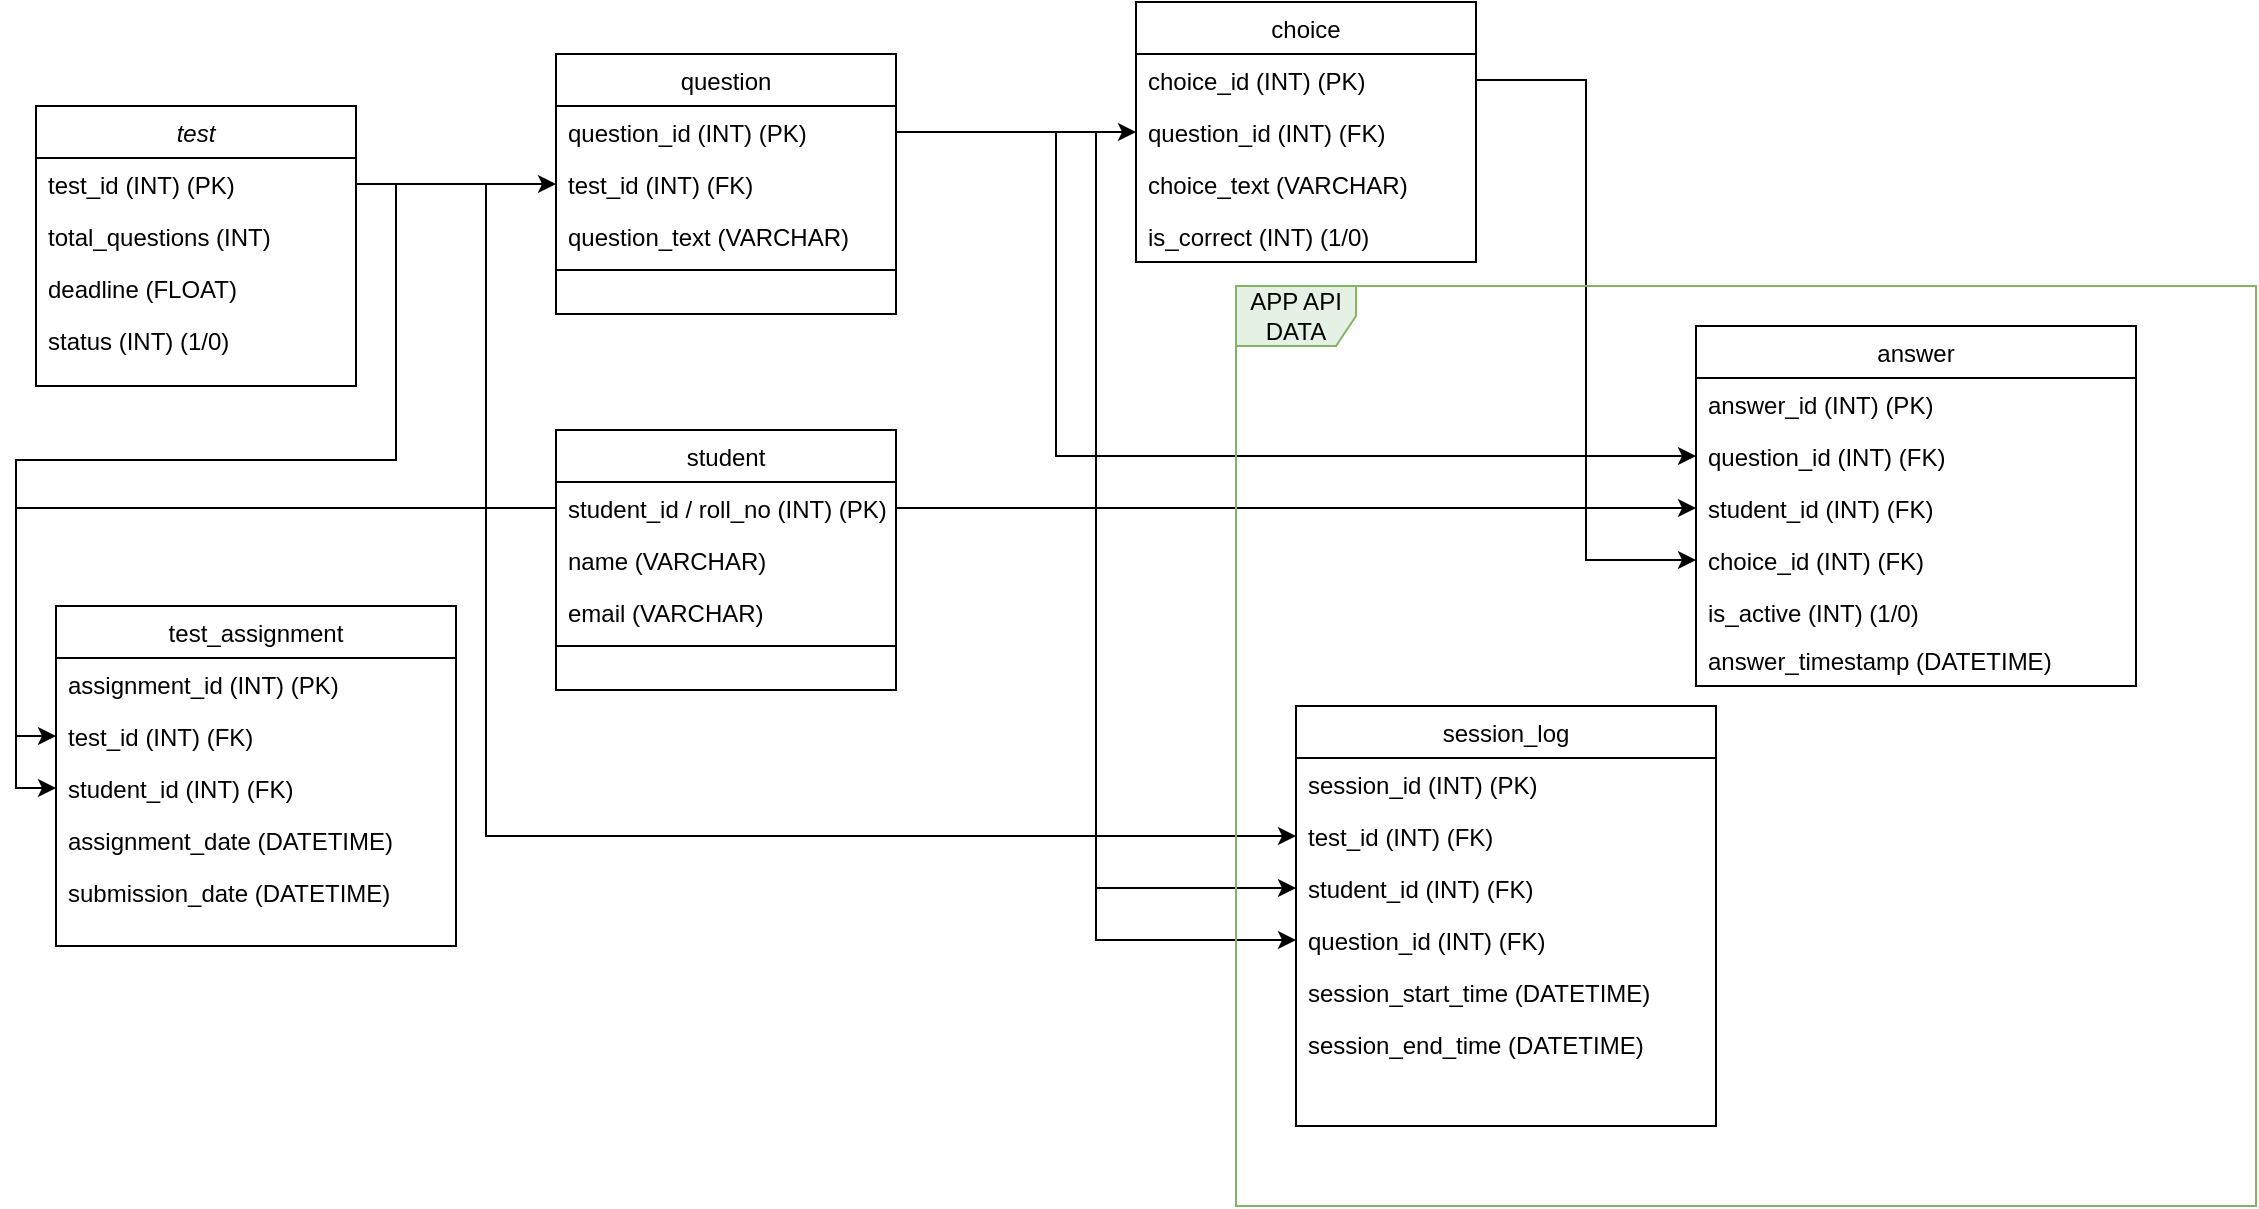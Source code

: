 <mxfile version="24.7.16">
  <diagram id="C5RBs43oDa-KdzZeNtuy" name="Page-1">
    <mxGraphModel dx="1363" dy="924" grid="1" gridSize="10" guides="1" tooltips="1" connect="1" arrows="1" fold="1" page="1" pageScale="1" pageWidth="827" pageHeight="1169" math="0" shadow="0">
      <root>
        <mxCell id="WIyWlLk6GJQsqaUBKTNV-0" />
        <mxCell id="WIyWlLk6GJQsqaUBKTNV-1" parent="WIyWlLk6GJQsqaUBKTNV-0" />
        <mxCell id="zkfFHV4jXpPFQw0GAbJ--0" value="test" style="swimlane;fontStyle=2;align=center;verticalAlign=top;childLayout=stackLayout;horizontal=1;startSize=26;horizontalStack=0;resizeParent=1;resizeLast=0;collapsible=1;marginBottom=0;rounded=0;shadow=0;strokeWidth=1;" parent="WIyWlLk6GJQsqaUBKTNV-1" vertex="1">
          <mxGeometry x="20" y="60" width="160" height="140" as="geometry">
            <mxRectangle x="230" y="140" width="160" height="26" as="alternateBounds" />
          </mxGeometry>
        </mxCell>
        <mxCell id="zkfFHV4jXpPFQw0GAbJ--1" value="test_id (INT) (PK)" style="text;align=left;verticalAlign=top;spacingLeft=4;spacingRight=4;overflow=hidden;rotatable=0;points=[[0,0.5],[1,0.5]];portConstraint=eastwest;" parent="zkfFHV4jXpPFQw0GAbJ--0" vertex="1">
          <mxGeometry y="26" width="160" height="26" as="geometry" />
        </mxCell>
        <mxCell id="zkfFHV4jXpPFQw0GAbJ--2" value="total_questions (INT) " style="text;align=left;verticalAlign=top;spacingLeft=4;spacingRight=4;overflow=hidden;rotatable=0;points=[[0,0.5],[1,0.5]];portConstraint=eastwest;rounded=0;shadow=0;html=0;" parent="zkfFHV4jXpPFQw0GAbJ--0" vertex="1">
          <mxGeometry y="52" width="160" height="26" as="geometry" />
        </mxCell>
        <mxCell id="zkfFHV4jXpPFQw0GAbJ--3" value="deadline (FLOAT)" style="text;align=left;verticalAlign=top;spacingLeft=4;spacingRight=4;overflow=hidden;rotatable=0;points=[[0,0.5],[1,0.5]];portConstraint=eastwest;rounded=0;shadow=0;html=0;" parent="zkfFHV4jXpPFQw0GAbJ--0" vertex="1">
          <mxGeometry y="78" width="160" height="26" as="geometry" />
        </mxCell>
        <mxCell id="ddjWA9hMiTF1KmU8gr_W-2" value="status (INT) (1/0)" style="text;align=left;verticalAlign=top;spacingLeft=4;spacingRight=4;overflow=hidden;rotatable=0;points=[[0,0.5],[1,0.5]];portConstraint=eastwest;rounded=0;shadow=0;html=0;" vertex="1" parent="zkfFHV4jXpPFQw0GAbJ--0">
          <mxGeometry y="104" width="160" height="26" as="geometry" />
        </mxCell>
        <mxCell id="zkfFHV4jXpPFQw0GAbJ--17" value="student" style="swimlane;fontStyle=0;align=center;verticalAlign=top;childLayout=stackLayout;horizontal=1;startSize=26;horizontalStack=0;resizeParent=1;resizeLast=0;collapsible=1;marginBottom=0;rounded=0;shadow=0;strokeWidth=1;" parent="WIyWlLk6GJQsqaUBKTNV-1" vertex="1">
          <mxGeometry x="280" y="222" width="170" height="130" as="geometry">
            <mxRectangle x="550" y="140" width="160" height="26" as="alternateBounds" />
          </mxGeometry>
        </mxCell>
        <mxCell id="zkfFHV4jXpPFQw0GAbJ--18" value="student_id / roll_no (INT) (PK)" style="text;align=left;verticalAlign=top;spacingLeft=4;spacingRight=4;overflow=hidden;rotatable=0;points=[[0,0.5],[1,0.5]];portConstraint=eastwest;" parent="zkfFHV4jXpPFQw0GAbJ--17" vertex="1">
          <mxGeometry y="26" width="170" height="26" as="geometry" />
        </mxCell>
        <mxCell id="zkfFHV4jXpPFQw0GAbJ--19" value="name (VARCHAR)" style="text;align=left;verticalAlign=top;spacingLeft=4;spacingRight=4;overflow=hidden;rotatable=0;points=[[0,0.5],[1,0.5]];portConstraint=eastwest;rounded=0;shadow=0;html=0;" parent="zkfFHV4jXpPFQw0GAbJ--17" vertex="1">
          <mxGeometry y="52" width="170" height="26" as="geometry" />
        </mxCell>
        <mxCell id="zkfFHV4jXpPFQw0GAbJ--20" value="email (VARCHAR)" style="text;align=left;verticalAlign=top;spacingLeft=4;spacingRight=4;overflow=hidden;rotatable=0;points=[[0,0.5],[1,0.5]];portConstraint=eastwest;rounded=0;shadow=0;html=0;" parent="zkfFHV4jXpPFQw0GAbJ--17" vertex="1">
          <mxGeometry y="78" width="170" height="26" as="geometry" />
        </mxCell>
        <mxCell id="zkfFHV4jXpPFQw0GAbJ--23" value="" style="line;html=1;strokeWidth=1;align=left;verticalAlign=middle;spacingTop=-1;spacingLeft=3;spacingRight=3;rotatable=0;labelPosition=right;points=[];portConstraint=eastwest;" parent="zkfFHV4jXpPFQw0GAbJ--17" vertex="1">
          <mxGeometry y="104" width="170" height="8" as="geometry" />
        </mxCell>
        <mxCell id="ddjWA9hMiTF1KmU8gr_W-3" value="question" style="swimlane;fontStyle=0;align=center;verticalAlign=top;childLayout=stackLayout;horizontal=1;startSize=26;horizontalStack=0;resizeParent=1;resizeLast=0;collapsible=1;marginBottom=0;rounded=0;shadow=0;strokeWidth=1;" vertex="1" parent="WIyWlLk6GJQsqaUBKTNV-1">
          <mxGeometry x="280" y="34" width="170" height="130" as="geometry">
            <mxRectangle x="550" y="140" width="160" height="26" as="alternateBounds" />
          </mxGeometry>
        </mxCell>
        <mxCell id="ddjWA9hMiTF1KmU8gr_W-4" value="question_id (INT) (PK)" style="text;align=left;verticalAlign=top;spacingLeft=4;spacingRight=4;overflow=hidden;rotatable=0;points=[[0,0.5],[1,0.5]];portConstraint=eastwest;" vertex="1" parent="ddjWA9hMiTF1KmU8gr_W-3">
          <mxGeometry y="26" width="170" height="26" as="geometry" />
        </mxCell>
        <mxCell id="ddjWA9hMiTF1KmU8gr_W-5" value="test_id (INT) (FK) " style="text;align=left;verticalAlign=top;spacingLeft=4;spacingRight=4;overflow=hidden;rotatable=0;points=[[0,0.5],[1,0.5]];portConstraint=eastwest;rounded=0;shadow=0;html=0;" vertex="1" parent="ddjWA9hMiTF1KmU8gr_W-3">
          <mxGeometry y="52" width="170" height="26" as="geometry" />
        </mxCell>
        <mxCell id="ddjWA9hMiTF1KmU8gr_W-6" value="question_text (VARCHAR)" style="text;align=left;verticalAlign=top;spacingLeft=4;spacingRight=4;overflow=hidden;rotatable=0;points=[[0,0.5],[1,0.5]];portConstraint=eastwest;rounded=0;shadow=0;html=0;" vertex="1" parent="ddjWA9hMiTF1KmU8gr_W-3">
          <mxGeometry y="78" width="170" height="26" as="geometry" />
        </mxCell>
        <mxCell id="ddjWA9hMiTF1KmU8gr_W-7" value="" style="line;html=1;strokeWidth=1;align=left;verticalAlign=middle;spacingTop=-1;spacingLeft=3;spacingRight=3;rotatable=0;labelPosition=right;points=[];portConstraint=eastwest;" vertex="1" parent="ddjWA9hMiTF1KmU8gr_W-3">
          <mxGeometry y="104" width="170" height="8" as="geometry" />
        </mxCell>
        <mxCell id="ddjWA9hMiTF1KmU8gr_W-8" style="edgeStyle=orthogonalEdgeStyle;rounded=0;orthogonalLoop=1;jettySize=auto;html=1;entryX=0;entryY=0.5;entryDx=0;entryDy=0;" edge="1" parent="WIyWlLk6GJQsqaUBKTNV-1" source="zkfFHV4jXpPFQw0GAbJ--1" target="ddjWA9hMiTF1KmU8gr_W-5">
          <mxGeometry relative="1" as="geometry" />
        </mxCell>
        <mxCell id="ddjWA9hMiTF1KmU8gr_W-10" value="answer" style="swimlane;fontStyle=0;align=center;verticalAlign=top;childLayout=stackLayout;horizontal=1;startSize=26;horizontalStack=0;resizeParent=1;resizeLast=0;collapsible=1;marginBottom=0;rounded=0;shadow=0;strokeWidth=1;" vertex="1" parent="WIyWlLk6GJQsqaUBKTNV-1">
          <mxGeometry x="850" y="170" width="220" height="180" as="geometry">
            <mxRectangle x="550" y="140" width="160" height="26" as="alternateBounds" />
          </mxGeometry>
        </mxCell>
        <mxCell id="ddjWA9hMiTF1KmU8gr_W-11" value="answer_id (INT) (PK)" style="text;align=left;verticalAlign=top;spacingLeft=4;spacingRight=4;overflow=hidden;rotatable=0;points=[[0,0.5],[1,0.5]];portConstraint=eastwest;" vertex="1" parent="ddjWA9hMiTF1KmU8gr_W-10">
          <mxGeometry y="26" width="220" height="26" as="geometry" />
        </mxCell>
        <mxCell id="ddjWA9hMiTF1KmU8gr_W-12" value="question_id (INT) (FK) " style="text;align=left;verticalAlign=top;spacingLeft=4;spacingRight=4;overflow=hidden;rotatable=0;points=[[0,0.5],[1,0.5]];portConstraint=eastwest;rounded=0;shadow=0;html=0;" vertex="1" parent="ddjWA9hMiTF1KmU8gr_W-10">
          <mxGeometry y="52" width="220" height="26" as="geometry" />
        </mxCell>
        <mxCell id="ddjWA9hMiTF1KmU8gr_W-13" value="student_id (INT) (FK)" style="text;align=left;verticalAlign=top;spacingLeft=4;spacingRight=4;overflow=hidden;rotatable=0;points=[[0,0.5],[1,0.5]];portConstraint=eastwest;rounded=0;shadow=0;html=0;" vertex="1" parent="ddjWA9hMiTF1KmU8gr_W-10">
          <mxGeometry y="78" width="220" height="26" as="geometry" />
        </mxCell>
        <mxCell id="ddjWA9hMiTF1KmU8gr_W-22" value="choice_id (INT) (FK)" style="text;align=left;verticalAlign=top;spacingLeft=4;spacingRight=4;overflow=hidden;rotatable=0;points=[[0,0.5],[1,0.5]];portConstraint=eastwest;rounded=0;shadow=0;html=0;" vertex="1" parent="ddjWA9hMiTF1KmU8gr_W-10">
          <mxGeometry y="104" width="220" height="26" as="geometry" />
        </mxCell>
        <mxCell id="ddjWA9hMiTF1KmU8gr_W-24" value="is_active (INT) (1/0)" style="text;align=left;verticalAlign=top;spacingLeft=4;spacingRight=4;overflow=hidden;rotatable=0;points=[[0,0.5],[1,0.5]];portConstraint=eastwest;rounded=0;shadow=0;html=0;" vertex="1" parent="ddjWA9hMiTF1KmU8gr_W-10">
          <mxGeometry y="130" width="220" height="26" as="geometry" />
        </mxCell>
        <mxCell id="ddjWA9hMiTF1KmU8gr_W-15" value="choice" style="swimlane;fontStyle=0;align=center;verticalAlign=top;childLayout=stackLayout;horizontal=1;startSize=26;horizontalStack=0;resizeParent=1;resizeLast=0;collapsible=1;marginBottom=0;rounded=0;shadow=0;strokeWidth=1;" vertex="1" parent="WIyWlLk6GJQsqaUBKTNV-1">
          <mxGeometry x="570" y="8" width="170" height="130" as="geometry">
            <mxRectangle x="550" y="140" width="160" height="26" as="alternateBounds" />
          </mxGeometry>
        </mxCell>
        <mxCell id="ddjWA9hMiTF1KmU8gr_W-16" value="choice_id (INT) (PK)" style="text;align=left;verticalAlign=top;spacingLeft=4;spacingRight=4;overflow=hidden;rotatable=0;points=[[0,0.5],[1,0.5]];portConstraint=eastwest;" vertex="1" parent="ddjWA9hMiTF1KmU8gr_W-15">
          <mxGeometry y="26" width="170" height="26" as="geometry" />
        </mxCell>
        <mxCell id="ddjWA9hMiTF1KmU8gr_W-17" value="question_id (INT) (FK)" style="text;align=left;verticalAlign=top;spacingLeft=4;spacingRight=4;overflow=hidden;rotatable=0;points=[[0,0.5],[1,0.5]];portConstraint=eastwest;rounded=0;shadow=0;html=0;" vertex="1" parent="ddjWA9hMiTF1KmU8gr_W-15">
          <mxGeometry y="52" width="170" height="26" as="geometry" />
        </mxCell>
        <mxCell id="ddjWA9hMiTF1KmU8gr_W-18" value="choice_text (VARCHAR)" style="text;align=left;verticalAlign=top;spacingLeft=4;spacingRight=4;overflow=hidden;rotatable=0;points=[[0,0.5],[1,0.5]];portConstraint=eastwest;rounded=0;shadow=0;html=0;" vertex="1" parent="ddjWA9hMiTF1KmU8gr_W-15">
          <mxGeometry y="78" width="170" height="26" as="geometry" />
        </mxCell>
        <mxCell id="ddjWA9hMiTF1KmU8gr_W-23" value="is_correct (INT) (1/0)" style="text;align=left;verticalAlign=top;spacingLeft=4;spacingRight=4;overflow=hidden;rotatable=0;points=[[0,0.5],[1,0.5]];portConstraint=eastwest;rounded=0;shadow=0;html=0;" vertex="1" parent="ddjWA9hMiTF1KmU8gr_W-15">
          <mxGeometry y="104" width="170" height="26" as="geometry" />
        </mxCell>
        <mxCell id="ddjWA9hMiTF1KmU8gr_W-20" style="edgeStyle=orthogonalEdgeStyle;rounded=0;orthogonalLoop=1;jettySize=auto;html=1;entryX=0;entryY=0.5;entryDx=0;entryDy=0;" edge="1" parent="WIyWlLk6GJQsqaUBKTNV-1" source="ddjWA9hMiTF1KmU8gr_W-4" target="ddjWA9hMiTF1KmU8gr_W-15">
          <mxGeometry relative="1" as="geometry" />
        </mxCell>
        <mxCell id="ddjWA9hMiTF1KmU8gr_W-26" style="edgeStyle=orthogonalEdgeStyle;rounded=0;orthogonalLoop=1;jettySize=auto;html=1;" edge="1" parent="WIyWlLk6GJQsqaUBKTNV-1" source="ddjWA9hMiTF1KmU8gr_W-16" target="ddjWA9hMiTF1KmU8gr_W-22">
          <mxGeometry relative="1" as="geometry" />
        </mxCell>
        <mxCell id="ddjWA9hMiTF1KmU8gr_W-27" style="edgeStyle=orthogonalEdgeStyle;rounded=0;orthogonalLoop=1;jettySize=auto;html=1;entryX=0;entryY=0.5;entryDx=0;entryDy=0;" edge="1" parent="WIyWlLk6GJQsqaUBKTNV-1" source="ddjWA9hMiTF1KmU8gr_W-4" target="ddjWA9hMiTF1KmU8gr_W-12">
          <mxGeometry relative="1" as="geometry">
            <Array as="points">
              <mxPoint x="530" y="73" />
              <mxPoint x="530" y="235" />
            </Array>
          </mxGeometry>
        </mxCell>
        <mxCell id="ddjWA9hMiTF1KmU8gr_W-29" style="edgeStyle=orthogonalEdgeStyle;rounded=0;orthogonalLoop=1;jettySize=auto;html=1;entryX=0;entryY=0.5;entryDx=0;entryDy=0;" edge="1" parent="WIyWlLk6GJQsqaUBKTNV-1" source="zkfFHV4jXpPFQw0GAbJ--18" target="ddjWA9hMiTF1KmU8gr_W-13">
          <mxGeometry relative="1" as="geometry" />
        </mxCell>
        <mxCell id="ddjWA9hMiTF1KmU8gr_W-30" value="session_log" style="swimlane;fontStyle=0;align=center;verticalAlign=top;childLayout=stackLayout;horizontal=1;startSize=26;horizontalStack=0;resizeParent=1;resizeLast=0;collapsible=1;marginBottom=0;rounded=0;shadow=0;strokeWidth=1;" vertex="1" parent="WIyWlLk6GJQsqaUBKTNV-1">
          <mxGeometry x="650" y="360" width="210" height="210" as="geometry">
            <mxRectangle x="550" y="140" width="160" height="26" as="alternateBounds" />
          </mxGeometry>
        </mxCell>
        <mxCell id="ddjWA9hMiTF1KmU8gr_W-31" value="session_id (INT) (PK)" style="text;align=left;verticalAlign=top;spacingLeft=4;spacingRight=4;overflow=hidden;rotatable=0;points=[[0,0.5],[1,0.5]];portConstraint=eastwest;" vertex="1" parent="ddjWA9hMiTF1KmU8gr_W-30">
          <mxGeometry y="26" width="210" height="26" as="geometry" />
        </mxCell>
        <mxCell id="ddjWA9hMiTF1KmU8gr_W-32" value="test_id (INT) (FK) " style="text;align=left;verticalAlign=top;spacingLeft=4;spacingRight=4;overflow=hidden;rotatable=0;points=[[0,0.5],[1,0.5]];portConstraint=eastwest;rounded=0;shadow=0;html=0;" vertex="1" parent="ddjWA9hMiTF1KmU8gr_W-30">
          <mxGeometry y="52" width="210" height="26" as="geometry" />
        </mxCell>
        <mxCell id="ddjWA9hMiTF1KmU8gr_W-33" value="student_id (INT) (FK)" style="text;align=left;verticalAlign=top;spacingLeft=4;spacingRight=4;overflow=hidden;rotatable=0;points=[[0,0.5],[1,0.5]];portConstraint=eastwest;rounded=0;shadow=0;html=0;" vertex="1" parent="ddjWA9hMiTF1KmU8gr_W-30">
          <mxGeometry y="78" width="210" height="26" as="geometry" />
        </mxCell>
        <mxCell id="ddjWA9hMiTF1KmU8gr_W-34" value="question_id (INT) (FK)" style="text;align=left;verticalAlign=top;spacingLeft=4;spacingRight=4;overflow=hidden;rotatable=0;points=[[0,0.5],[1,0.5]];portConstraint=eastwest;rounded=0;shadow=0;html=0;" vertex="1" parent="ddjWA9hMiTF1KmU8gr_W-30">
          <mxGeometry y="104" width="210" height="26" as="geometry" />
        </mxCell>
        <mxCell id="ddjWA9hMiTF1KmU8gr_W-35" value="session_start_time (DATETIME)" style="text;align=left;verticalAlign=top;spacingLeft=4;spacingRight=4;overflow=hidden;rotatable=0;points=[[0,0.5],[1,0.5]];portConstraint=eastwest;rounded=0;shadow=0;html=0;" vertex="1" parent="ddjWA9hMiTF1KmU8gr_W-30">
          <mxGeometry y="130" width="210" height="26" as="geometry" />
        </mxCell>
        <mxCell id="ddjWA9hMiTF1KmU8gr_W-36" value="session_end_time (DATETIME)" style="text;align=left;verticalAlign=top;spacingLeft=4;spacingRight=4;overflow=hidden;rotatable=0;points=[[0,0.5],[1,0.5]];portConstraint=eastwest;rounded=0;shadow=0;html=0;" vertex="1" parent="ddjWA9hMiTF1KmU8gr_W-30">
          <mxGeometry y="156" width="210" height="26" as="geometry" />
        </mxCell>
        <mxCell id="ddjWA9hMiTF1KmU8gr_W-48" style="edgeStyle=orthogonalEdgeStyle;rounded=0;orthogonalLoop=1;jettySize=auto;html=1;entryX=0;entryY=0.5;entryDx=0;entryDy=0;" edge="1" parent="WIyWlLk6GJQsqaUBKTNV-1" target="ddjWA9hMiTF1KmU8gr_W-32">
          <mxGeometry relative="1" as="geometry">
            <mxPoint x="180" y="99" as="sourcePoint" />
            <mxPoint x="440" y="425" as="targetPoint" />
            <Array as="points">
              <mxPoint x="245" y="99" />
              <mxPoint x="245" y="425" />
            </Array>
          </mxGeometry>
        </mxCell>
        <mxCell id="ddjWA9hMiTF1KmU8gr_W-50" style="edgeStyle=orthogonalEdgeStyle;rounded=0;orthogonalLoop=1;jettySize=auto;html=1;entryX=0;entryY=0.5;entryDx=0;entryDy=0;" edge="1" parent="WIyWlLk6GJQsqaUBKTNV-1" source="ddjWA9hMiTF1KmU8gr_W-4" target="ddjWA9hMiTF1KmU8gr_W-34">
          <mxGeometry relative="1" as="geometry" />
        </mxCell>
        <mxCell id="ddjWA9hMiTF1KmU8gr_W-54" value="test_assignment" style="swimlane;fontStyle=0;align=center;verticalAlign=top;childLayout=stackLayout;horizontal=1;startSize=26;horizontalStack=0;resizeParent=1;resizeLast=0;collapsible=1;marginBottom=0;rounded=0;shadow=0;strokeWidth=1;" vertex="1" parent="WIyWlLk6GJQsqaUBKTNV-1">
          <mxGeometry x="30" y="310" width="200" height="170" as="geometry">
            <mxRectangle x="550" y="140" width="160" height="26" as="alternateBounds" />
          </mxGeometry>
        </mxCell>
        <mxCell id="ddjWA9hMiTF1KmU8gr_W-55" value="assignment_id (INT) (PK)" style="text;align=left;verticalAlign=top;spacingLeft=4;spacingRight=4;overflow=hidden;rotatable=0;points=[[0,0.5],[1,0.5]];portConstraint=eastwest;" vertex="1" parent="ddjWA9hMiTF1KmU8gr_W-54">
          <mxGeometry y="26" width="200" height="26" as="geometry" />
        </mxCell>
        <mxCell id="ddjWA9hMiTF1KmU8gr_W-56" value="test_id (INT) (FK) " style="text;align=left;verticalAlign=top;spacingLeft=4;spacingRight=4;overflow=hidden;rotatable=0;points=[[0,0.5],[1,0.5]];portConstraint=eastwest;rounded=0;shadow=0;html=0;" vertex="1" parent="ddjWA9hMiTF1KmU8gr_W-54">
          <mxGeometry y="52" width="200" height="26" as="geometry" />
        </mxCell>
        <mxCell id="ddjWA9hMiTF1KmU8gr_W-57" value="student_id (INT) (FK)" style="text;align=left;verticalAlign=top;spacingLeft=4;spacingRight=4;overflow=hidden;rotatable=0;points=[[0,0.5],[1,0.5]];portConstraint=eastwest;rounded=0;shadow=0;html=0;" vertex="1" parent="ddjWA9hMiTF1KmU8gr_W-54">
          <mxGeometry y="78" width="200" height="26" as="geometry" />
        </mxCell>
        <mxCell id="ddjWA9hMiTF1KmU8gr_W-64" value="assignment_date (DATETIME) " style="text;align=left;verticalAlign=top;spacingLeft=4;spacingRight=4;overflow=hidden;rotatable=0;points=[[0,0.5],[1,0.5]];portConstraint=eastwest;rounded=0;shadow=0;html=0;" vertex="1" parent="ddjWA9hMiTF1KmU8gr_W-54">
          <mxGeometry y="104" width="200" height="26" as="geometry" />
        </mxCell>
        <mxCell id="ddjWA9hMiTF1KmU8gr_W-100" value="submission_date (DATETIME) " style="text;align=left;verticalAlign=top;spacingLeft=4;spacingRight=4;overflow=hidden;rotatable=0;points=[[0,0.5],[1,0.5]];portConstraint=eastwest;rounded=0;shadow=0;html=0;" vertex="1" parent="ddjWA9hMiTF1KmU8gr_W-54">
          <mxGeometry y="130" width="200" height="26" as="geometry" />
        </mxCell>
        <mxCell id="ddjWA9hMiTF1KmU8gr_W-62" style="edgeStyle=orthogonalEdgeStyle;rounded=0;orthogonalLoop=1;jettySize=auto;html=1;entryX=0;entryY=0.5;entryDx=0;entryDy=0;" edge="1" parent="WIyWlLk6GJQsqaUBKTNV-1" source="zkfFHV4jXpPFQw0GAbJ--18" target="ddjWA9hMiTF1KmU8gr_W-57">
          <mxGeometry relative="1" as="geometry" />
        </mxCell>
        <mxCell id="ddjWA9hMiTF1KmU8gr_W-65" style="edgeStyle=orthogonalEdgeStyle;rounded=0;orthogonalLoop=1;jettySize=auto;html=1;entryX=0;entryY=0.5;entryDx=0;entryDy=0;" edge="1" parent="WIyWlLk6GJQsqaUBKTNV-1" source="zkfFHV4jXpPFQw0GAbJ--1" target="ddjWA9hMiTF1KmU8gr_W-56">
          <mxGeometry relative="1" as="geometry" />
        </mxCell>
        <mxCell id="ddjWA9hMiTF1KmU8gr_W-71" style="edgeStyle=orthogonalEdgeStyle;rounded=0;orthogonalLoop=1;jettySize=auto;html=1;entryX=0;entryY=0.5;entryDx=0;entryDy=0;" edge="1" parent="WIyWlLk6GJQsqaUBKTNV-1" source="zkfFHV4jXpPFQw0GAbJ--18" target="ddjWA9hMiTF1KmU8gr_W-33">
          <mxGeometry relative="1" as="geometry" />
        </mxCell>
        <mxCell id="ddjWA9hMiTF1KmU8gr_W-103" value="APP API DATA" style="shape=umlFrame;whiteSpace=wrap;html=1;pointerEvents=0;fillColor=#d5e8d4;strokeColor=#82b366;fillOpacity=62;" vertex="1" parent="WIyWlLk6GJQsqaUBKTNV-1">
          <mxGeometry x="620" y="150" width="510" height="460" as="geometry" />
        </mxCell>
        <mxCell id="ddjWA9hMiTF1KmU8gr_W-105" value="answer_timestamp (DATETIME) " style="text;align=left;verticalAlign=top;spacingLeft=4;spacingRight=4;overflow=hidden;rotatable=0;points=[[0,0.5],[1,0.5]];portConstraint=eastwest;rounded=0;shadow=0;html=0;" vertex="1" parent="WIyWlLk6GJQsqaUBKTNV-1">
          <mxGeometry x="850" y="324" width="210" height="26" as="geometry" />
        </mxCell>
      </root>
    </mxGraphModel>
  </diagram>
</mxfile>
